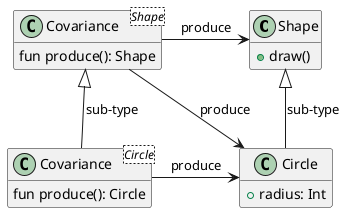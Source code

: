 @startuml
'https://plantuml.com/class-diagram

hide empty members

class Shape {
    +draw()
}

class Circle {
    +radius: Int
}
Circle -up-|> Shape: sub-type

class "Covariance<Shape>" as cvs {
    fun produce(): Shape
}
cvs -> Shape: produce
cvs -> Circle: produce

class "Covariance<Circle>" as cvc {
    fun produce(): Circle
}
cvc -> Circle: produce
cvc -up-|> cvs: sub-type

@enduml
